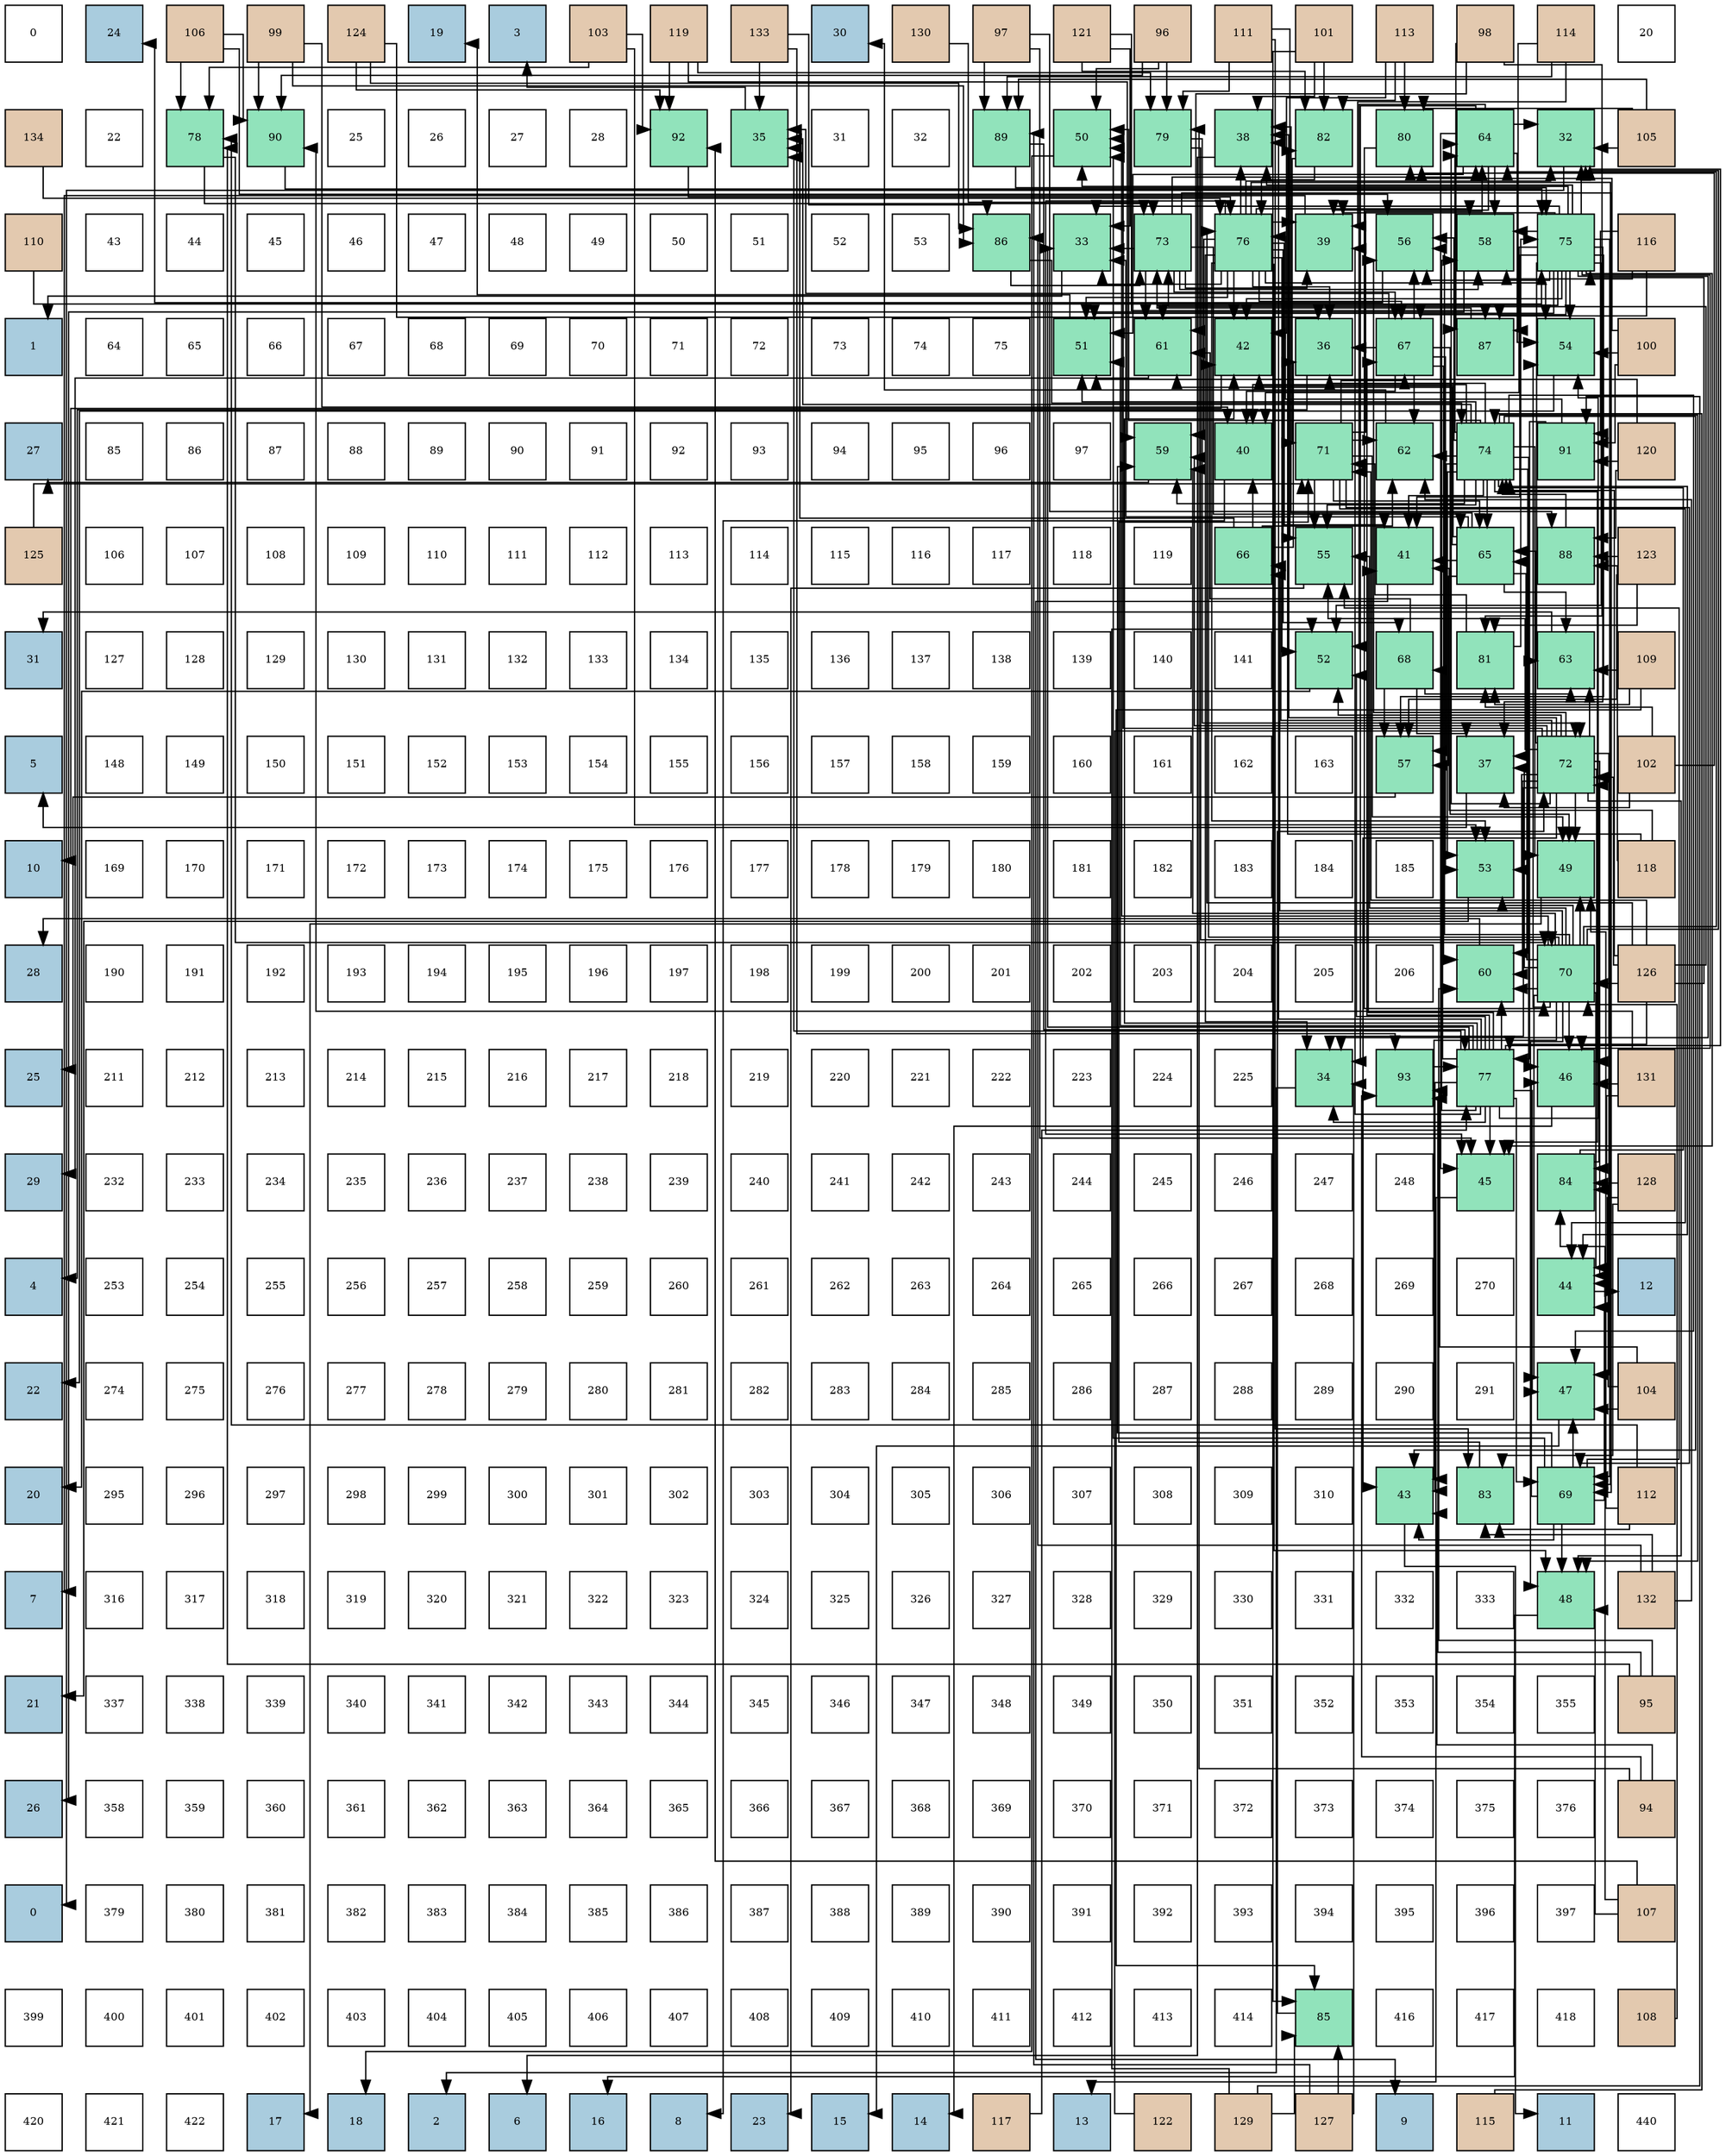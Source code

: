 digraph layout{
 rankdir=TB;
 splines=ortho;
 node [style=filled shape=square fixedsize=true width=0.6];
0[label="0", fontsize=8, fillcolor="#ffffff"];
1[label="24", fontsize=8, fillcolor="#a9ccde"];
2[label="106", fontsize=8, fillcolor="#e3c9af"];
3[label="99", fontsize=8, fillcolor="#e3c9af"];
4[label="124", fontsize=8, fillcolor="#e3c9af"];
5[label="19", fontsize=8, fillcolor="#a9ccde"];
6[label="3", fontsize=8, fillcolor="#a9ccde"];
7[label="103", fontsize=8, fillcolor="#e3c9af"];
8[label="119", fontsize=8, fillcolor="#e3c9af"];
9[label="133", fontsize=8, fillcolor="#e3c9af"];
10[label="30", fontsize=8, fillcolor="#a9ccde"];
11[label="130", fontsize=8, fillcolor="#e3c9af"];
12[label="97", fontsize=8, fillcolor="#e3c9af"];
13[label="121", fontsize=8, fillcolor="#e3c9af"];
14[label="96", fontsize=8, fillcolor="#e3c9af"];
15[label="111", fontsize=8, fillcolor="#e3c9af"];
16[label="101", fontsize=8, fillcolor="#e3c9af"];
17[label="113", fontsize=8, fillcolor="#e3c9af"];
18[label="98", fontsize=8, fillcolor="#e3c9af"];
19[label="114", fontsize=8, fillcolor="#e3c9af"];
20[label="20", fontsize=8, fillcolor="#ffffff"];
21[label="134", fontsize=8, fillcolor="#e3c9af"];
22[label="22", fontsize=8, fillcolor="#ffffff"];
23[label="78", fontsize=8, fillcolor="#91e3bb"];
24[label="90", fontsize=8, fillcolor="#91e3bb"];
25[label="25", fontsize=8, fillcolor="#ffffff"];
26[label="26", fontsize=8, fillcolor="#ffffff"];
27[label="27", fontsize=8, fillcolor="#ffffff"];
28[label="28", fontsize=8, fillcolor="#ffffff"];
29[label="92", fontsize=8, fillcolor="#91e3bb"];
30[label="35", fontsize=8, fillcolor="#91e3bb"];
31[label="31", fontsize=8, fillcolor="#ffffff"];
32[label="32", fontsize=8, fillcolor="#ffffff"];
33[label="89", fontsize=8, fillcolor="#91e3bb"];
34[label="50", fontsize=8, fillcolor="#91e3bb"];
35[label="79", fontsize=8, fillcolor="#91e3bb"];
36[label="38", fontsize=8, fillcolor="#91e3bb"];
37[label="82", fontsize=8, fillcolor="#91e3bb"];
38[label="80", fontsize=8, fillcolor="#91e3bb"];
39[label="64", fontsize=8, fillcolor="#91e3bb"];
40[label="32", fontsize=8, fillcolor="#91e3bb"];
41[label="105", fontsize=8, fillcolor="#e3c9af"];
42[label="110", fontsize=8, fillcolor="#e3c9af"];
43[label="43", fontsize=8, fillcolor="#ffffff"];
44[label="44", fontsize=8, fillcolor="#ffffff"];
45[label="45", fontsize=8, fillcolor="#ffffff"];
46[label="46", fontsize=8, fillcolor="#ffffff"];
47[label="47", fontsize=8, fillcolor="#ffffff"];
48[label="48", fontsize=8, fillcolor="#ffffff"];
49[label="49", fontsize=8, fillcolor="#ffffff"];
50[label="50", fontsize=8, fillcolor="#ffffff"];
51[label="51", fontsize=8, fillcolor="#ffffff"];
52[label="52", fontsize=8, fillcolor="#ffffff"];
53[label="53", fontsize=8, fillcolor="#ffffff"];
54[label="86", fontsize=8, fillcolor="#91e3bb"];
55[label="33", fontsize=8, fillcolor="#91e3bb"];
56[label="73", fontsize=8, fillcolor="#91e3bb"];
57[label="76", fontsize=8, fillcolor="#91e3bb"];
58[label="39", fontsize=8, fillcolor="#91e3bb"];
59[label="56", fontsize=8, fillcolor="#91e3bb"];
60[label="58", fontsize=8, fillcolor="#91e3bb"];
61[label="75", fontsize=8, fillcolor="#91e3bb"];
62[label="116", fontsize=8, fillcolor="#e3c9af"];
63[label="1", fontsize=8, fillcolor="#a9ccde"];
64[label="64", fontsize=8, fillcolor="#ffffff"];
65[label="65", fontsize=8, fillcolor="#ffffff"];
66[label="66", fontsize=8, fillcolor="#ffffff"];
67[label="67", fontsize=8, fillcolor="#ffffff"];
68[label="68", fontsize=8, fillcolor="#ffffff"];
69[label="69", fontsize=8, fillcolor="#ffffff"];
70[label="70", fontsize=8, fillcolor="#ffffff"];
71[label="71", fontsize=8, fillcolor="#ffffff"];
72[label="72", fontsize=8, fillcolor="#ffffff"];
73[label="73", fontsize=8, fillcolor="#ffffff"];
74[label="74", fontsize=8, fillcolor="#ffffff"];
75[label="75", fontsize=8, fillcolor="#ffffff"];
76[label="51", fontsize=8, fillcolor="#91e3bb"];
77[label="61", fontsize=8, fillcolor="#91e3bb"];
78[label="42", fontsize=8, fillcolor="#91e3bb"];
79[label="36", fontsize=8, fillcolor="#91e3bb"];
80[label="67", fontsize=8, fillcolor="#91e3bb"];
81[label="87", fontsize=8, fillcolor="#91e3bb"];
82[label="54", fontsize=8, fillcolor="#91e3bb"];
83[label="100", fontsize=8, fillcolor="#e3c9af"];
84[label="27", fontsize=8, fillcolor="#a9ccde"];
85[label="85", fontsize=8, fillcolor="#ffffff"];
86[label="86", fontsize=8, fillcolor="#ffffff"];
87[label="87", fontsize=8, fillcolor="#ffffff"];
88[label="88", fontsize=8, fillcolor="#ffffff"];
89[label="89", fontsize=8, fillcolor="#ffffff"];
90[label="90", fontsize=8, fillcolor="#ffffff"];
91[label="91", fontsize=8, fillcolor="#ffffff"];
92[label="92", fontsize=8, fillcolor="#ffffff"];
93[label="93", fontsize=8, fillcolor="#ffffff"];
94[label="94", fontsize=8, fillcolor="#ffffff"];
95[label="95", fontsize=8, fillcolor="#ffffff"];
96[label="96", fontsize=8, fillcolor="#ffffff"];
97[label="97", fontsize=8, fillcolor="#ffffff"];
98[label="59", fontsize=8, fillcolor="#91e3bb"];
99[label="40", fontsize=8, fillcolor="#91e3bb"];
100[label="71", fontsize=8, fillcolor="#91e3bb"];
101[label="62", fontsize=8, fillcolor="#91e3bb"];
102[label="74", fontsize=8, fillcolor="#91e3bb"];
103[label="91", fontsize=8, fillcolor="#91e3bb"];
104[label="120", fontsize=8, fillcolor="#e3c9af"];
105[label="125", fontsize=8, fillcolor="#e3c9af"];
106[label="106", fontsize=8, fillcolor="#ffffff"];
107[label="107", fontsize=8, fillcolor="#ffffff"];
108[label="108", fontsize=8, fillcolor="#ffffff"];
109[label="109", fontsize=8, fillcolor="#ffffff"];
110[label="110", fontsize=8, fillcolor="#ffffff"];
111[label="111", fontsize=8, fillcolor="#ffffff"];
112[label="112", fontsize=8, fillcolor="#ffffff"];
113[label="113", fontsize=8, fillcolor="#ffffff"];
114[label="114", fontsize=8, fillcolor="#ffffff"];
115[label="115", fontsize=8, fillcolor="#ffffff"];
116[label="116", fontsize=8, fillcolor="#ffffff"];
117[label="117", fontsize=8, fillcolor="#ffffff"];
118[label="118", fontsize=8, fillcolor="#ffffff"];
119[label="119", fontsize=8, fillcolor="#ffffff"];
120[label="66", fontsize=8, fillcolor="#91e3bb"];
121[label="55", fontsize=8, fillcolor="#91e3bb"];
122[label="41", fontsize=8, fillcolor="#91e3bb"];
123[label="65", fontsize=8, fillcolor="#91e3bb"];
124[label="88", fontsize=8, fillcolor="#91e3bb"];
125[label="123", fontsize=8, fillcolor="#e3c9af"];
126[label="31", fontsize=8, fillcolor="#a9ccde"];
127[label="127", fontsize=8, fillcolor="#ffffff"];
128[label="128", fontsize=8, fillcolor="#ffffff"];
129[label="129", fontsize=8, fillcolor="#ffffff"];
130[label="130", fontsize=8, fillcolor="#ffffff"];
131[label="131", fontsize=8, fillcolor="#ffffff"];
132[label="132", fontsize=8, fillcolor="#ffffff"];
133[label="133", fontsize=8, fillcolor="#ffffff"];
134[label="134", fontsize=8, fillcolor="#ffffff"];
135[label="135", fontsize=8, fillcolor="#ffffff"];
136[label="136", fontsize=8, fillcolor="#ffffff"];
137[label="137", fontsize=8, fillcolor="#ffffff"];
138[label="138", fontsize=8, fillcolor="#ffffff"];
139[label="139", fontsize=8, fillcolor="#ffffff"];
140[label="140", fontsize=8, fillcolor="#ffffff"];
141[label="141", fontsize=8, fillcolor="#ffffff"];
142[label="52", fontsize=8, fillcolor="#91e3bb"];
143[label="68", fontsize=8, fillcolor="#91e3bb"];
144[label="81", fontsize=8, fillcolor="#91e3bb"];
145[label="63", fontsize=8, fillcolor="#91e3bb"];
146[label="109", fontsize=8, fillcolor="#e3c9af"];
147[label="5", fontsize=8, fillcolor="#a9ccde"];
148[label="148", fontsize=8, fillcolor="#ffffff"];
149[label="149", fontsize=8, fillcolor="#ffffff"];
150[label="150", fontsize=8, fillcolor="#ffffff"];
151[label="151", fontsize=8, fillcolor="#ffffff"];
152[label="152", fontsize=8, fillcolor="#ffffff"];
153[label="153", fontsize=8, fillcolor="#ffffff"];
154[label="154", fontsize=8, fillcolor="#ffffff"];
155[label="155", fontsize=8, fillcolor="#ffffff"];
156[label="156", fontsize=8, fillcolor="#ffffff"];
157[label="157", fontsize=8, fillcolor="#ffffff"];
158[label="158", fontsize=8, fillcolor="#ffffff"];
159[label="159", fontsize=8, fillcolor="#ffffff"];
160[label="160", fontsize=8, fillcolor="#ffffff"];
161[label="161", fontsize=8, fillcolor="#ffffff"];
162[label="162", fontsize=8, fillcolor="#ffffff"];
163[label="163", fontsize=8, fillcolor="#ffffff"];
164[label="57", fontsize=8, fillcolor="#91e3bb"];
165[label="37", fontsize=8, fillcolor="#91e3bb"];
166[label="72", fontsize=8, fillcolor="#91e3bb"];
167[label="102", fontsize=8, fillcolor="#e3c9af"];
168[label="10", fontsize=8, fillcolor="#a9ccde"];
169[label="169", fontsize=8, fillcolor="#ffffff"];
170[label="170", fontsize=8, fillcolor="#ffffff"];
171[label="171", fontsize=8, fillcolor="#ffffff"];
172[label="172", fontsize=8, fillcolor="#ffffff"];
173[label="173", fontsize=8, fillcolor="#ffffff"];
174[label="174", fontsize=8, fillcolor="#ffffff"];
175[label="175", fontsize=8, fillcolor="#ffffff"];
176[label="176", fontsize=8, fillcolor="#ffffff"];
177[label="177", fontsize=8, fillcolor="#ffffff"];
178[label="178", fontsize=8, fillcolor="#ffffff"];
179[label="179", fontsize=8, fillcolor="#ffffff"];
180[label="180", fontsize=8, fillcolor="#ffffff"];
181[label="181", fontsize=8, fillcolor="#ffffff"];
182[label="182", fontsize=8, fillcolor="#ffffff"];
183[label="183", fontsize=8, fillcolor="#ffffff"];
184[label="184", fontsize=8, fillcolor="#ffffff"];
185[label="185", fontsize=8, fillcolor="#ffffff"];
186[label="53", fontsize=8, fillcolor="#91e3bb"];
187[label="49", fontsize=8, fillcolor="#91e3bb"];
188[label="118", fontsize=8, fillcolor="#e3c9af"];
189[label="28", fontsize=8, fillcolor="#a9ccde"];
190[label="190", fontsize=8, fillcolor="#ffffff"];
191[label="191", fontsize=8, fillcolor="#ffffff"];
192[label="192", fontsize=8, fillcolor="#ffffff"];
193[label="193", fontsize=8, fillcolor="#ffffff"];
194[label="194", fontsize=8, fillcolor="#ffffff"];
195[label="195", fontsize=8, fillcolor="#ffffff"];
196[label="196", fontsize=8, fillcolor="#ffffff"];
197[label="197", fontsize=8, fillcolor="#ffffff"];
198[label="198", fontsize=8, fillcolor="#ffffff"];
199[label="199", fontsize=8, fillcolor="#ffffff"];
200[label="200", fontsize=8, fillcolor="#ffffff"];
201[label="201", fontsize=8, fillcolor="#ffffff"];
202[label="202", fontsize=8, fillcolor="#ffffff"];
203[label="203", fontsize=8, fillcolor="#ffffff"];
204[label="204", fontsize=8, fillcolor="#ffffff"];
205[label="205", fontsize=8, fillcolor="#ffffff"];
206[label="206", fontsize=8, fillcolor="#ffffff"];
207[label="60", fontsize=8, fillcolor="#91e3bb"];
208[label="70", fontsize=8, fillcolor="#91e3bb"];
209[label="126", fontsize=8, fillcolor="#e3c9af"];
210[label="25", fontsize=8, fillcolor="#a9ccde"];
211[label="211", fontsize=8, fillcolor="#ffffff"];
212[label="212", fontsize=8, fillcolor="#ffffff"];
213[label="213", fontsize=8, fillcolor="#ffffff"];
214[label="214", fontsize=8, fillcolor="#ffffff"];
215[label="215", fontsize=8, fillcolor="#ffffff"];
216[label="216", fontsize=8, fillcolor="#ffffff"];
217[label="217", fontsize=8, fillcolor="#ffffff"];
218[label="218", fontsize=8, fillcolor="#ffffff"];
219[label="219", fontsize=8, fillcolor="#ffffff"];
220[label="220", fontsize=8, fillcolor="#ffffff"];
221[label="221", fontsize=8, fillcolor="#ffffff"];
222[label="222", fontsize=8, fillcolor="#ffffff"];
223[label="223", fontsize=8, fillcolor="#ffffff"];
224[label="224", fontsize=8, fillcolor="#ffffff"];
225[label="225", fontsize=8, fillcolor="#ffffff"];
226[label="34", fontsize=8, fillcolor="#91e3bb"];
227[label="93", fontsize=8, fillcolor="#91e3bb"];
228[label="77", fontsize=8, fillcolor="#91e3bb"];
229[label="46", fontsize=8, fillcolor="#91e3bb"];
230[label="131", fontsize=8, fillcolor="#e3c9af"];
231[label="29", fontsize=8, fillcolor="#a9ccde"];
232[label="232", fontsize=8, fillcolor="#ffffff"];
233[label="233", fontsize=8, fillcolor="#ffffff"];
234[label="234", fontsize=8, fillcolor="#ffffff"];
235[label="235", fontsize=8, fillcolor="#ffffff"];
236[label="236", fontsize=8, fillcolor="#ffffff"];
237[label="237", fontsize=8, fillcolor="#ffffff"];
238[label="238", fontsize=8, fillcolor="#ffffff"];
239[label="239", fontsize=8, fillcolor="#ffffff"];
240[label="240", fontsize=8, fillcolor="#ffffff"];
241[label="241", fontsize=8, fillcolor="#ffffff"];
242[label="242", fontsize=8, fillcolor="#ffffff"];
243[label="243", fontsize=8, fillcolor="#ffffff"];
244[label="244", fontsize=8, fillcolor="#ffffff"];
245[label="245", fontsize=8, fillcolor="#ffffff"];
246[label="246", fontsize=8, fillcolor="#ffffff"];
247[label="247", fontsize=8, fillcolor="#ffffff"];
248[label="248", fontsize=8, fillcolor="#ffffff"];
249[label="45", fontsize=8, fillcolor="#91e3bb"];
250[label="84", fontsize=8, fillcolor="#91e3bb"];
251[label="128", fontsize=8, fillcolor="#e3c9af"];
252[label="4", fontsize=8, fillcolor="#a9ccde"];
253[label="253", fontsize=8, fillcolor="#ffffff"];
254[label="254", fontsize=8, fillcolor="#ffffff"];
255[label="255", fontsize=8, fillcolor="#ffffff"];
256[label="256", fontsize=8, fillcolor="#ffffff"];
257[label="257", fontsize=8, fillcolor="#ffffff"];
258[label="258", fontsize=8, fillcolor="#ffffff"];
259[label="259", fontsize=8, fillcolor="#ffffff"];
260[label="260", fontsize=8, fillcolor="#ffffff"];
261[label="261", fontsize=8, fillcolor="#ffffff"];
262[label="262", fontsize=8, fillcolor="#ffffff"];
263[label="263", fontsize=8, fillcolor="#ffffff"];
264[label="264", fontsize=8, fillcolor="#ffffff"];
265[label="265", fontsize=8, fillcolor="#ffffff"];
266[label="266", fontsize=8, fillcolor="#ffffff"];
267[label="267", fontsize=8, fillcolor="#ffffff"];
268[label="268", fontsize=8, fillcolor="#ffffff"];
269[label="269", fontsize=8, fillcolor="#ffffff"];
270[label="270", fontsize=8, fillcolor="#ffffff"];
271[label="44", fontsize=8, fillcolor="#91e3bb"];
272[label="12", fontsize=8, fillcolor="#a9ccde"];
273[label="22", fontsize=8, fillcolor="#a9ccde"];
274[label="274", fontsize=8, fillcolor="#ffffff"];
275[label="275", fontsize=8, fillcolor="#ffffff"];
276[label="276", fontsize=8, fillcolor="#ffffff"];
277[label="277", fontsize=8, fillcolor="#ffffff"];
278[label="278", fontsize=8, fillcolor="#ffffff"];
279[label="279", fontsize=8, fillcolor="#ffffff"];
280[label="280", fontsize=8, fillcolor="#ffffff"];
281[label="281", fontsize=8, fillcolor="#ffffff"];
282[label="282", fontsize=8, fillcolor="#ffffff"];
283[label="283", fontsize=8, fillcolor="#ffffff"];
284[label="284", fontsize=8, fillcolor="#ffffff"];
285[label="285", fontsize=8, fillcolor="#ffffff"];
286[label="286", fontsize=8, fillcolor="#ffffff"];
287[label="287", fontsize=8, fillcolor="#ffffff"];
288[label="288", fontsize=8, fillcolor="#ffffff"];
289[label="289", fontsize=8, fillcolor="#ffffff"];
290[label="290", fontsize=8, fillcolor="#ffffff"];
291[label="291", fontsize=8, fillcolor="#ffffff"];
292[label="47", fontsize=8, fillcolor="#91e3bb"];
293[label="104", fontsize=8, fillcolor="#e3c9af"];
294[label="20", fontsize=8, fillcolor="#a9ccde"];
295[label="295", fontsize=8, fillcolor="#ffffff"];
296[label="296", fontsize=8, fillcolor="#ffffff"];
297[label="297", fontsize=8, fillcolor="#ffffff"];
298[label="298", fontsize=8, fillcolor="#ffffff"];
299[label="299", fontsize=8, fillcolor="#ffffff"];
300[label="300", fontsize=8, fillcolor="#ffffff"];
301[label="301", fontsize=8, fillcolor="#ffffff"];
302[label="302", fontsize=8, fillcolor="#ffffff"];
303[label="303", fontsize=8, fillcolor="#ffffff"];
304[label="304", fontsize=8, fillcolor="#ffffff"];
305[label="305", fontsize=8, fillcolor="#ffffff"];
306[label="306", fontsize=8, fillcolor="#ffffff"];
307[label="307", fontsize=8, fillcolor="#ffffff"];
308[label="308", fontsize=8, fillcolor="#ffffff"];
309[label="309", fontsize=8, fillcolor="#ffffff"];
310[label="310", fontsize=8, fillcolor="#ffffff"];
311[label="43", fontsize=8, fillcolor="#91e3bb"];
312[label="83", fontsize=8, fillcolor="#91e3bb"];
313[label="69", fontsize=8, fillcolor="#91e3bb"];
314[label="112", fontsize=8, fillcolor="#e3c9af"];
315[label="7", fontsize=8, fillcolor="#a9ccde"];
316[label="316", fontsize=8, fillcolor="#ffffff"];
317[label="317", fontsize=8, fillcolor="#ffffff"];
318[label="318", fontsize=8, fillcolor="#ffffff"];
319[label="319", fontsize=8, fillcolor="#ffffff"];
320[label="320", fontsize=8, fillcolor="#ffffff"];
321[label="321", fontsize=8, fillcolor="#ffffff"];
322[label="322", fontsize=8, fillcolor="#ffffff"];
323[label="323", fontsize=8, fillcolor="#ffffff"];
324[label="324", fontsize=8, fillcolor="#ffffff"];
325[label="325", fontsize=8, fillcolor="#ffffff"];
326[label="326", fontsize=8, fillcolor="#ffffff"];
327[label="327", fontsize=8, fillcolor="#ffffff"];
328[label="328", fontsize=8, fillcolor="#ffffff"];
329[label="329", fontsize=8, fillcolor="#ffffff"];
330[label="330", fontsize=8, fillcolor="#ffffff"];
331[label="331", fontsize=8, fillcolor="#ffffff"];
332[label="332", fontsize=8, fillcolor="#ffffff"];
333[label="333", fontsize=8, fillcolor="#ffffff"];
334[label="48", fontsize=8, fillcolor="#91e3bb"];
335[label="132", fontsize=8, fillcolor="#e3c9af"];
336[label="21", fontsize=8, fillcolor="#a9ccde"];
337[label="337", fontsize=8, fillcolor="#ffffff"];
338[label="338", fontsize=8, fillcolor="#ffffff"];
339[label="339", fontsize=8, fillcolor="#ffffff"];
340[label="340", fontsize=8, fillcolor="#ffffff"];
341[label="341", fontsize=8, fillcolor="#ffffff"];
342[label="342", fontsize=8, fillcolor="#ffffff"];
343[label="343", fontsize=8, fillcolor="#ffffff"];
344[label="344", fontsize=8, fillcolor="#ffffff"];
345[label="345", fontsize=8, fillcolor="#ffffff"];
346[label="346", fontsize=8, fillcolor="#ffffff"];
347[label="347", fontsize=8, fillcolor="#ffffff"];
348[label="348", fontsize=8, fillcolor="#ffffff"];
349[label="349", fontsize=8, fillcolor="#ffffff"];
350[label="350", fontsize=8, fillcolor="#ffffff"];
351[label="351", fontsize=8, fillcolor="#ffffff"];
352[label="352", fontsize=8, fillcolor="#ffffff"];
353[label="353", fontsize=8, fillcolor="#ffffff"];
354[label="354", fontsize=8, fillcolor="#ffffff"];
355[label="355", fontsize=8, fillcolor="#ffffff"];
356[label="95", fontsize=8, fillcolor="#e3c9af"];
357[label="26", fontsize=8, fillcolor="#a9ccde"];
358[label="358", fontsize=8, fillcolor="#ffffff"];
359[label="359", fontsize=8, fillcolor="#ffffff"];
360[label="360", fontsize=8, fillcolor="#ffffff"];
361[label="361", fontsize=8, fillcolor="#ffffff"];
362[label="362", fontsize=8, fillcolor="#ffffff"];
363[label="363", fontsize=8, fillcolor="#ffffff"];
364[label="364", fontsize=8, fillcolor="#ffffff"];
365[label="365", fontsize=8, fillcolor="#ffffff"];
366[label="366", fontsize=8, fillcolor="#ffffff"];
367[label="367", fontsize=8, fillcolor="#ffffff"];
368[label="368", fontsize=8, fillcolor="#ffffff"];
369[label="369", fontsize=8, fillcolor="#ffffff"];
370[label="370", fontsize=8, fillcolor="#ffffff"];
371[label="371", fontsize=8, fillcolor="#ffffff"];
372[label="372", fontsize=8, fillcolor="#ffffff"];
373[label="373", fontsize=8, fillcolor="#ffffff"];
374[label="374", fontsize=8, fillcolor="#ffffff"];
375[label="375", fontsize=8, fillcolor="#ffffff"];
376[label="376", fontsize=8, fillcolor="#ffffff"];
377[label="94", fontsize=8, fillcolor="#e3c9af"];
378[label="0", fontsize=8, fillcolor="#a9ccde"];
379[label="379", fontsize=8, fillcolor="#ffffff"];
380[label="380", fontsize=8, fillcolor="#ffffff"];
381[label="381", fontsize=8, fillcolor="#ffffff"];
382[label="382", fontsize=8, fillcolor="#ffffff"];
383[label="383", fontsize=8, fillcolor="#ffffff"];
384[label="384", fontsize=8, fillcolor="#ffffff"];
385[label="385", fontsize=8, fillcolor="#ffffff"];
386[label="386", fontsize=8, fillcolor="#ffffff"];
387[label="387", fontsize=8, fillcolor="#ffffff"];
388[label="388", fontsize=8, fillcolor="#ffffff"];
389[label="389", fontsize=8, fillcolor="#ffffff"];
390[label="390", fontsize=8, fillcolor="#ffffff"];
391[label="391", fontsize=8, fillcolor="#ffffff"];
392[label="392", fontsize=8, fillcolor="#ffffff"];
393[label="393", fontsize=8, fillcolor="#ffffff"];
394[label="394", fontsize=8, fillcolor="#ffffff"];
395[label="395", fontsize=8, fillcolor="#ffffff"];
396[label="396", fontsize=8, fillcolor="#ffffff"];
397[label="397", fontsize=8, fillcolor="#ffffff"];
398[label="107", fontsize=8, fillcolor="#e3c9af"];
399[label="399", fontsize=8, fillcolor="#ffffff"];
400[label="400", fontsize=8, fillcolor="#ffffff"];
401[label="401", fontsize=8, fillcolor="#ffffff"];
402[label="402", fontsize=8, fillcolor="#ffffff"];
403[label="403", fontsize=8, fillcolor="#ffffff"];
404[label="404", fontsize=8, fillcolor="#ffffff"];
405[label="405", fontsize=8, fillcolor="#ffffff"];
406[label="406", fontsize=8, fillcolor="#ffffff"];
407[label="407", fontsize=8, fillcolor="#ffffff"];
408[label="408", fontsize=8, fillcolor="#ffffff"];
409[label="409", fontsize=8, fillcolor="#ffffff"];
410[label="410", fontsize=8, fillcolor="#ffffff"];
411[label="411", fontsize=8, fillcolor="#ffffff"];
412[label="412", fontsize=8, fillcolor="#ffffff"];
413[label="413", fontsize=8, fillcolor="#ffffff"];
414[label="414", fontsize=8, fillcolor="#ffffff"];
415[label="85", fontsize=8, fillcolor="#91e3bb"];
416[label="416", fontsize=8, fillcolor="#ffffff"];
417[label="417", fontsize=8, fillcolor="#ffffff"];
418[label="418", fontsize=8, fillcolor="#ffffff"];
419[label="108", fontsize=8, fillcolor="#e3c9af"];
420[label="420", fontsize=8, fillcolor="#ffffff"];
421[label="421", fontsize=8, fillcolor="#ffffff"];
422[label="422", fontsize=8, fillcolor="#ffffff"];
423[label="17", fontsize=8, fillcolor="#a9ccde"];
424[label="18", fontsize=8, fillcolor="#a9ccde"];
425[label="2", fontsize=8, fillcolor="#a9ccde"];
426[label="6", fontsize=8, fillcolor="#a9ccde"];
427[label="16", fontsize=8, fillcolor="#a9ccde"];
428[label="8", fontsize=8, fillcolor="#a9ccde"];
429[label="23", fontsize=8, fillcolor="#a9ccde"];
430[label="15", fontsize=8, fillcolor="#a9ccde"];
431[label="14", fontsize=8, fillcolor="#a9ccde"];
432[label="117", fontsize=8, fillcolor="#e3c9af"];
433[label="13", fontsize=8, fillcolor="#a9ccde"];
434[label="122", fontsize=8, fillcolor="#e3c9af"];
435[label="129", fontsize=8, fillcolor="#e3c9af"];
436[label="127", fontsize=8, fillcolor="#e3c9af"];
437[label="9", fontsize=8, fillcolor="#a9ccde"];
438[label="115", fontsize=8, fillcolor="#e3c9af"];
439[label="11", fontsize=8, fillcolor="#a9ccde"];
440[label="440", fontsize=8, fillcolor="#ffffff"];
edge [constraint=false, style=vis];40 -> 378;
55 -> 63;
226 -> 425;
30 -> 6;
79 -> 252;
165 -> 147;
36 -> 426;
58 -> 315;
99 -> 428;
122 -> 437;
78 -> 168;
311 -> 439;
271 -> 272;
249 -> 433;
229 -> 431;
292 -> 430;
334 -> 427;
187 -> 423;
34 -> 424;
76 -> 5;
142 -> 294;
186 -> 336;
82 -> 273;
121 -> 429;
59 -> 1;
164 -> 210;
60 -> 357;
98 -> 84;
207 -> 189;
77 -> 231;
101 -> 10;
145 -> 126;
39 -> 40;
39 -> 226;
39 -> 58;
39 -> 249;
39 -> 76;
39 -> 142;
39 -> 82;
39 -> 60;
123 -> 55;
123 -> 165;
123 -> 36;
123 -> 122;
123 -> 78;
123 -> 164;
123 -> 77;
123 -> 145;
120 -> 30;
120 -> 79;
120 -> 99;
120 -> 101;
80 -> 30;
80 -> 79;
80 -> 99;
80 -> 187;
80 -> 186;
80 -> 59;
80 -> 207;
80 -> 101;
143 -> 165;
143 -> 164;
143 -> 77;
143 -> 145;
313 -> 311;
313 -> 271;
313 -> 229;
313 -> 292;
313 -> 334;
313 -> 34;
313 -> 121;
313 -> 98;
208 -> 40;
208 -> 165;
208 -> 78;
208 -> 311;
208 -> 271;
208 -> 229;
208 -> 292;
208 -> 334;
208 -> 187;
208 -> 34;
208 -> 186;
208 -> 82;
208 -> 121;
208 -> 59;
208 -> 98;
208 -> 207;
208 -> 39;
208 -> 123;
208 -> 120;
100 -> 271;
100 -> 187;
100 -> 121;
100 -> 101;
100 -> 39;
100 -> 123;
100 -> 80;
100 -> 313;
166 -> 226;
166 -> 36;
166 -> 311;
166 -> 271;
166 -> 229;
166 -> 292;
166 -> 334;
166 -> 187;
166 -> 34;
166 -> 142;
166 -> 186;
166 -> 121;
166 -> 59;
166 -> 98;
166 -> 207;
166 -> 145;
166 -> 39;
166 -> 123;
166 -> 120;
56 -> 55;
56 -> 58;
56 -> 60;
56 -> 77;
56 -> 39;
56 -> 123;
56 -> 80;
56 -> 313;
102 -> 30;
102 -> 79;
102 -> 99;
102 -> 122;
102 -> 311;
102 -> 271;
102 -> 249;
102 -> 229;
102 -> 292;
102 -> 334;
102 -> 187;
102 -> 34;
102 -> 76;
102 -> 186;
102 -> 121;
102 -> 59;
102 -> 164;
102 -> 98;
102 -> 207;
102 -> 101;
102 -> 39;
102 -> 123;
61 -> 40;
61 -> 55;
61 -> 226;
61 -> 165;
61 -> 36;
61 -> 58;
61 -> 99;
61 -> 122;
61 -> 78;
61 -> 249;
61 -> 229;
61 -> 34;
61 -> 76;
61 -> 142;
61 -> 82;
61 -> 59;
61 -> 164;
61 -> 60;
61 -> 77;
61 -> 145;
61 -> 80;
61 -> 313;
57 -> 40;
57 -> 55;
57 -> 226;
57 -> 79;
57 -> 36;
57 -> 58;
57 -> 122;
57 -> 78;
57 -> 249;
57 -> 334;
57 -> 76;
57 -> 142;
57 -> 186;
57 -> 82;
57 -> 60;
57 -> 98;
57 -> 80;
57 -> 143;
57 -> 313;
228 -> 40;
228 -> 55;
228 -> 226;
228 -> 30;
228 -> 36;
228 -> 58;
228 -> 122;
228 -> 78;
228 -> 311;
228 -> 249;
228 -> 292;
228 -> 76;
228 -> 142;
228 -> 82;
228 -> 60;
228 -> 207;
228 -> 80;
228 -> 143;
228 -> 313;
23 -> 208;
23 -> 56;
35 -> 208;
35 -> 166;
38 -> 208;
144 -> 100;
144 -> 61;
37 -> 100;
37 -> 57;
312 -> 100;
250 -> 166;
250 -> 102;
415 -> 166;
54 -> 56;
54 -> 102;
81 -> 56;
124 -> 102;
33 -> 61;
33 -> 228;
24 -> 61;
103 -> 57;
103 -> 228;
29 -> 57;
227 -> 228;
377 -> 311;
377 -> 35;
377 -> 227;
356 -> 207;
356 -> 23;
356 -> 227;
14 -> 34;
14 -> 35;
14 -> 24;
12 -> 249;
12 -> 124;
12 -> 33;
18 -> 77;
18 -> 144;
18 -> 81;
3 -> 99;
3 -> 54;
3 -> 24;
83 -> 82;
83 -> 38;
83 -> 103;
16 -> 36;
16 -> 37;
16 -> 415;
167 -> 165;
167 -> 38;
167 -> 144;
7 -> 186;
7 -> 23;
7 -> 29;
293 -> 292;
293 -> 250;
293 -> 227;
41 -> 40;
41 -> 38;
41 -> 33;
2 -> 59;
2 -> 23;
2 -> 24;
398 -> 334;
398 -> 250;
398 -> 29;
419 -> 208;
146 -> 145;
146 -> 144;
146 -> 415;
42 -> 61;
15 -> 121;
15 -> 35;
15 -> 312;
314 -> 187;
314 -> 23;
314 -> 312;
17 -> 78;
17 -> 38;
17 -> 37;
19 -> 58;
19 -> 81;
19 -> 33;
438 -> 102;
62 -> 60;
62 -> 81;
62 -> 103;
432 -> 228;
188 -> 122;
188 -> 37;
188 -> 124;
8 -> 98;
8 -> 35;
8 -> 29;
104 -> 76;
104 -> 124;
104 -> 103;
13 -> 55;
13 -> 37;
13 -> 81;
434 -> 166;
125 -> 164;
125 -> 144;
125 -> 124;
4 -> 79;
4 -> 54;
4 -> 29;
105 -> 100;
209 -> 208;
209 -> 100;
209 -> 166;
209 -> 56;
209 -> 102;
209 -> 61;
209 -> 57;
209 -> 228;
436 -> 226;
436 -> 415;
436 -> 33;
251 -> 271;
251 -> 312;
251 -> 250;
435 -> 142;
435 -> 415;
435 -> 103;
11 -> 56;
230 -> 229;
230 -> 250;
230 -> 24;
335 -> 101;
335 -> 312;
335 -> 54;
9 -> 30;
9 -> 54;
9 -> 227;
21 -> 57;
edge [constraint=true, style=invis];
0 -> 21 -> 42 -> 63 -> 84 -> 105 -> 126 -> 147 -> 168 -> 189 -> 210 -> 231 -> 252 -> 273 -> 294 -> 315 -> 336 -> 357 -> 378 -> 399 -> 420;
1 -> 22 -> 43 -> 64 -> 85 -> 106 -> 127 -> 148 -> 169 -> 190 -> 211 -> 232 -> 253 -> 274 -> 295 -> 316 -> 337 -> 358 -> 379 -> 400 -> 421;
2 -> 23 -> 44 -> 65 -> 86 -> 107 -> 128 -> 149 -> 170 -> 191 -> 212 -> 233 -> 254 -> 275 -> 296 -> 317 -> 338 -> 359 -> 380 -> 401 -> 422;
3 -> 24 -> 45 -> 66 -> 87 -> 108 -> 129 -> 150 -> 171 -> 192 -> 213 -> 234 -> 255 -> 276 -> 297 -> 318 -> 339 -> 360 -> 381 -> 402 -> 423;
4 -> 25 -> 46 -> 67 -> 88 -> 109 -> 130 -> 151 -> 172 -> 193 -> 214 -> 235 -> 256 -> 277 -> 298 -> 319 -> 340 -> 361 -> 382 -> 403 -> 424;
5 -> 26 -> 47 -> 68 -> 89 -> 110 -> 131 -> 152 -> 173 -> 194 -> 215 -> 236 -> 257 -> 278 -> 299 -> 320 -> 341 -> 362 -> 383 -> 404 -> 425;
6 -> 27 -> 48 -> 69 -> 90 -> 111 -> 132 -> 153 -> 174 -> 195 -> 216 -> 237 -> 258 -> 279 -> 300 -> 321 -> 342 -> 363 -> 384 -> 405 -> 426;
7 -> 28 -> 49 -> 70 -> 91 -> 112 -> 133 -> 154 -> 175 -> 196 -> 217 -> 238 -> 259 -> 280 -> 301 -> 322 -> 343 -> 364 -> 385 -> 406 -> 427;
8 -> 29 -> 50 -> 71 -> 92 -> 113 -> 134 -> 155 -> 176 -> 197 -> 218 -> 239 -> 260 -> 281 -> 302 -> 323 -> 344 -> 365 -> 386 -> 407 -> 428;
9 -> 30 -> 51 -> 72 -> 93 -> 114 -> 135 -> 156 -> 177 -> 198 -> 219 -> 240 -> 261 -> 282 -> 303 -> 324 -> 345 -> 366 -> 387 -> 408 -> 429;
10 -> 31 -> 52 -> 73 -> 94 -> 115 -> 136 -> 157 -> 178 -> 199 -> 220 -> 241 -> 262 -> 283 -> 304 -> 325 -> 346 -> 367 -> 388 -> 409 -> 430;
11 -> 32 -> 53 -> 74 -> 95 -> 116 -> 137 -> 158 -> 179 -> 200 -> 221 -> 242 -> 263 -> 284 -> 305 -> 326 -> 347 -> 368 -> 389 -> 410 -> 431;
12 -> 33 -> 54 -> 75 -> 96 -> 117 -> 138 -> 159 -> 180 -> 201 -> 222 -> 243 -> 264 -> 285 -> 306 -> 327 -> 348 -> 369 -> 390 -> 411 -> 432;
13 -> 34 -> 55 -> 76 -> 97 -> 118 -> 139 -> 160 -> 181 -> 202 -> 223 -> 244 -> 265 -> 286 -> 307 -> 328 -> 349 -> 370 -> 391 -> 412 -> 433;
14 -> 35 -> 56 -> 77 -> 98 -> 119 -> 140 -> 161 -> 182 -> 203 -> 224 -> 245 -> 266 -> 287 -> 308 -> 329 -> 350 -> 371 -> 392 -> 413 -> 434;
15 -> 36 -> 57 -> 78 -> 99 -> 120 -> 141 -> 162 -> 183 -> 204 -> 225 -> 246 -> 267 -> 288 -> 309 -> 330 -> 351 -> 372 -> 393 -> 414 -> 435;
16 -> 37 -> 58 -> 79 -> 100 -> 121 -> 142 -> 163 -> 184 -> 205 -> 226 -> 247 -> 268 -> 289 -> 310 -> 331 -> 352 -> 373 -> 394 -> 415 -> 436;
17 -> 38 -> 59 -> 80 -> 101 -> 122 -> 143 -> 164 -> 185 -> 206 -> 227 -> 248 -> 269 -> 290 -> 311 -> 332 -> 353 -> 374 -> 395 -> 416 -> 437;
18 -> 39 -> 60 -> 81 -> 102 -> 123 -> 144 -> 165 -> 186 -> 207 -> 228 -> 249 -> 270 -> 291 -> 312 -> 333 -> 354 -> 375 -> 396 -> 417 -> 438;
19 -> 40 -> 61 -> 82 -> 103 -> 124 -> 145 -> 166 -> 187 -> 208 -> 229 -> 250 -> 271 -> 292 -> 313 -> 334 -> 355 -> 376 -> 397 -> 418 -> 439;
20 -> 41 -> 62 -> 83 -> 104 -> 125 -> 146 -> 167 -> 188 -> 209 -> 230 -> 251 -> 272 -> 293 -> 314 -> 335 -> 356 -> 377 -> 398 -> 419 -> 440;
rank = same {0 -> 1 -> 2 -> 3 -> 4 -> 5 -> 6 -> 7 -> 8 -> 9 -> 10 -> 11 -> 12 -> 13 -> 14 -> 15 -> 16 -> 17 -> 18 -> 19 -> 20};
rank = same {21 -> 22 -> 23 -> 24 -> 25 -> 26 -> 27 -> 28 -> 29 -> 30 -> 31 -> 32 -> 33 -> 34 -> 35 -> 36 -> 37 -> 38 -> 39 -> 40 -> 41};
rank = same {42 -> 43 -> 44 -> 45 -> 46 -> 47 -> 48 -> 49 -> 50 -> 51 -> 52 -> 53 -> 54 -> 55 -> 56 -> 57 -> 58 -> 59 -> 60 -> 61 -> 62};
rank = same {63 -> 64 -> 65 -> 66 -> 67 -> 68 -> 69 -> 70 -> 71 -> 72 -> 73 -> 74 -> 75 -> 76 -> 77 -> 78 -> 79 -> 80 -> 81 -> 82 -> 83};
rank = same {84 -> 85 -> 86 -> 87 -> 88 -> 89 -> 90 -> 91 -> 92 -> 93 -> 94 -> 95 -> 96 -> 97 -> 98 -> 99 -> 100 -> 101 -> 102 -> 103 -> 104};
rank = same {105 -> 106 -> 107 -> 108 -> 109 -> 110 -> 111 -> 112 -> 113 -> 114 -> 115 -> 116 -> 117 -> 118 -> 119 -> 120 -> 121 -> 122 -> 123 -> 124 -> 125};
rank = same {126 -> 127 -> 128 -> 129 -> 130 -> 131 -> 132 -> 133 -> 134 -> 135 -> 136 -> 137 -> 138 -> 139 -> 140 -> 141 -> 142 -> 143 -> 144 -> 145 -> 146};
rank = same {147 -> 148 -> 149 -> 150 -> 151 -> 152 -> 153 -> 154 -> 155 -> 156 -> 157 -> 158 -> 159 -> 160 -> 161 -> 162 -> 163 -> 164 -> 165 -> 166 -> 167};
rank = same {168 -> 169 -> 170 -> 171 -> 172 -> 173 -> 174 -> 175 -> 176 -> 177 -> 178 -> 179 -> 180 -> 181 -> 182 -> 183 -> 184 -> 185 -> 186 -> 187 -> 188};
rank = same {189 -> 190 -> 191 -> 192 -> 193 -> 194 -> 195 -> 196 -> 197 -> 198 -> 199 -> 200 -> 201 -> 202 -> 203 -> 204 -> 205 -> 206 -> 207 -> 208 -> 209};
rank = same {210 -> 211 -> 212 -> 213 -> 214 -> 215 -> 216 -> 217 -> 218 -> 219 -> 220 -> 221 -> 222 -> 223 -> 224 -> 225 -> 226 -> 227 -> 228 -> 229 -> 230};
rank = same {231 -> 232 -> 233 -> 234 -> 235 -> 236 -> 237 -> 238 -> 239 -> 240 -> 241 -> 242 -> 243 -> 244 -> 245 -> 246 -> 247 -> 248 -> 249 -> 250 -> 251};
rank = same {252 -> 253 -> 254 -> 255 -> 256 -> 257 -> 258 -> 259 -> 260 -> 261 -> 262 -> 263 -> 264 -> 265 -> 266 -> 267 -> 268 -> 269 -> 270 -> 271 -> 272};
rank = same {273 -> 274 -> 275 -> 276 -> 277 -> 278 -> 279 -> 280 -> 281 -> 282 -> 283 -> 284 -> 285 -> 286 -> 287 -> 288 -> 289 -> 290 -> 291 -> 292 -> 293};
rank = same {294 -> 295 -> 296 -> 297 -> 298 -> 299 -> 300 -> 301 -> 302 -> 303 -> 304 -> 305 -> 306 -> 307 -> 308 -> 309 -> 310 -> 311 -> 312 -> 313 -> 314};
rank = same {315 -> 316 -> 317 -> 318 -> 319 -> 320 -> 321 -> 322 -> 323 -> 324 -> 325 -> 326 -> 327 -> 328 -> 329 -> 330 -> 331 -> 332 -> 333 -> 334 -> 335};
rank = same {336 -> 337 -> 338 -> 339 -> 340 -> 341 -> 342 -> 343 -> 344 -> 345 -> 346 -> 347 -> 348 -> 349 -> 350 -> 351 -> 352 -> 353 -> 354 -> 355 -> 356};
rank = same {357 -> 358 -> 359 -> 360 -> 361 -> 362 -> 363 -> 364 -> 365 -> 366 -> 367 -> 368 -> 369 -> 370 -> 371 -> 372 -> 373 -> 374 -> 375 -> 376 -> 377};
rank = same {378 -> 379 -> 380 -> 381 -> 382 -> 383 -> 384 -> 385 -> 386 -> 387 -> 388 -> 389 -> 390 -> 391 -> 392 -> 393 -> 394 -> 395 -> 396 -> 397 -> 398};
rank = same {399 -> 400 -> 401 -> 402 -> 403 -> 404 -> 405 -> 406 -> 407 -> 408 -> 409 -> 410 -> 411 -> 412 -> 413 -> 414 -> 415 -> 416 -> 417 -> 418 -> 419};
rank = same {420 -> 421 -> 422 -> 423 -> 424 -> 425 -> 426 -> 427 -> 428 -> 429 -> 430 -> 431 -> 432 -> 433 -> 434 -> 435 -> 436 -> 437 -> 438 -> 439 -> 440};
}